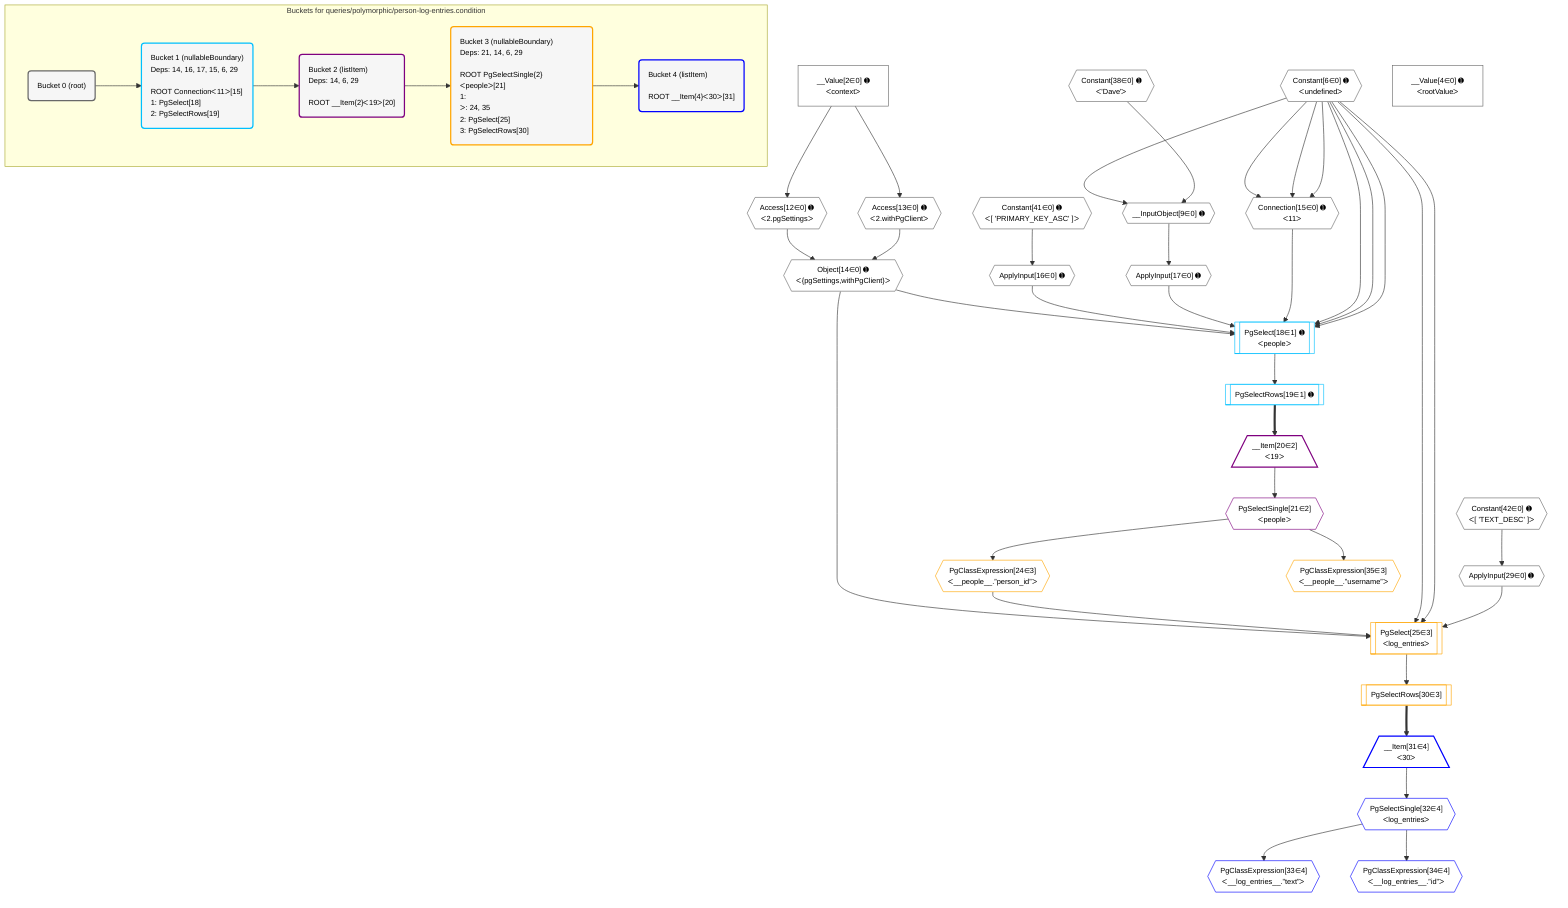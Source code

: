 %%{init: {'themeVariables': { 'fontSize': '12px'}}}%%
graph TD
    classDef path fill:#eee,stroke:#000,color:#000
    classDef plan fill:#fff,stroke-width:1px,color:#000
    classDef itemplan fill:#fff,stroke-width:2px,color:#000
    classDef unbatchedplan fill:#dff,stroke-width:1px,color:#000
    classDef sideeffectplan fill:#fcc,stroke-width:2px,color:#000
    classDef bucket fill:#f6f6f6,color:#000,stroke-width:2px,text-align:left


    %% plan dependencies
    Connection15{{"Connection[15∈0] ➊<br />ᐸ11ᐳ"}}:::plan
    Constant6{{"Constant[6∈0] ➊<br />ᐸundefinedᐳ"}}:::plan
    Constant6 & Constant6 & Constant6 --> Connection15
    __InputObject9{{"__InputObject[9∈0] ➊"}}:::plan
    Constant38{{"Constant[38∈0] ➊<br />ᐸ'Dave'ᐳ"}}:::plan
    Constant6 & Constant38 --> __InputObject9
    Object14{{"Object[14∈0] ➊<br />ᐸ{pgSettings,withPgClient}ᐳ"}}:::plan
    Access12{{"Access[12∈0] ➊<br />ᐸ2.pgSettingsᐳ"}}:::plan
    Access13{{"Access[13∈0] ➊<br />ᐸ2.withPgClientᐳ"}}:::plan
    Access12 & Access13 --> Object14
    __Value2["__Value[2∈0] ➊<br />ᐸcontextᐳ"]:::plan
    __Value2 --> Access12
    __Value2 --> Access13
    ApplyInput16{{"ApplyInput[16∈0] ➊"}}:::plan
    Constant41{{"Constant[41∈0] ➊<br />ᐸ[ 'PRIMARY_KEY_ASC' ]ᐳ"}}:::plan
    Constant41 --> ApplyInput16
    ApplyInput17{{"ApplyInput[17∈0] ➊"}}:::plan
    __InputObject9 --> ApplyInput17
    ApplyInput29{{"ApplyInput[29∈0] ➊"}}:::plan
    Constant42{{"Constant[42∈0] ➊<br />ᐸ[ 'TEXT_DESC' ]ᐳ"}}:::plan
    Constant42 --> ApplyInput29
    __Value4["__Value[4∈0] ➊<br />ᐸrootValueᐳ"]:::plan
    PgSelect18[["PgSelect[18∈1] ➊<br />ᐸpeopleᐳ"]]:::plan
    Object14 & ApplyInput16 & ApplyInput17 & Connection15 & Constant6 & Constant6 & Constant6 --> PgSelect18
    PgSelectRows19[["PgSelectRows[19∈1] ➊"]]:::plan
    PgSelect18 --> PgSelectRows19
    __Item20[/"__Item[20∈2]<br />ᐸ19ᐳ"\]:::itemplan
    PgSelectRows19 ==> __Item20
    PgSelectSingle21{{"PgSelectSingle[21∈2]<br />ᐸpeopleᐳ"}}:::plan
    __Item20 --> PgSelectSingle21
    PgSelect25[["PgSelect[25∈3]<br />ᐸlog_entriesᐳ"]]:::plan
    PgClassExpression24{{"PgClassExpression[24∈3]<br />ᐸ__people__.”person_id”ᐳ"}}:::plan
    Object14 & PgClassExpression24 & Constant6 & Constant6 & ApplyInput29 --> PgSelect25
    PgSelectSingle21 --> PgClassExpression24
    PgSelectRows30[["PgSelectRows[30∈3]"]]:::plan
    PgSelect25 --> PgSelectRows30
    PgClassExpression35{{"PgClassExpression[35∈3]<br />ᐸ__people__.”username”ᐳ"}}:::plan
    PgSelectSingle21 --> PgClassExpression35
    __Item31[/"__Item[31∈4]<br />ᐸ30ᐳ"\]:::itemplan
    PgSelectRows30 ==> __Item31
    PgSelectSingle32{{"PgSelectSingle[32∈4]<br />ᐸlog_entriesᐳ"}}:::plan
    __Item31 --> PgSelectSingle32
    PgClassExpression33{{"PgClassExpression[33∈4]<br />ᐸ__log_entries__.”text”ᐳ"}}:::plan
    PgSelectSingle32 --> PgClassExpression33
    PgClassExpression34{{"PgClassExpression[34∈4]<br />ᐸ__log_entries__.”id”ᐳ"}}:::plan
    PgSelectSingle32 --> PgClassExpression34

    %% define steps

    subgraph "Buckets for queries/polymorphic/person-log-entries.condition"
    Bucket0("Bucket 0 (root)"):::bucket
    classDef bucket0 stroke:#696969
    class Bucket0,__Value2,__Value4,Constant6,__InputObject9,Access12,Access13,Object14,Connection15,ApplyInput16,ApplyInput17,ApplyInput29,Constant38,Constant41,Constant42 bucket0
    Bucket1("Bucket 1 (nullableBoundary)<br />Deps: 14, 16, 17, 15, 6, 29<br /><br />ROOT Connectionᐸ11ᐳ[15]<br />1: PgSelect[18]<br />2: PgSelectRows[19]"):::bucket
    classDef bucket1 stroke:#00bfff
    class Bucket1,PgSelect18,PgSelectRows19 bucket1
    Bucket2("Bucket 2 (listItem)<br />Deps: 14, 6, 29<br /><br />ROOT __Item{2}ᐸ19ᐳ[20]"):::bucket
    classDef bucket2 stroke:#7f007f
    class Bucket2,__Item20,PgSelectSingle21 bucket2
    Bucket3("Bucket 3 (nullableBoundary)<br />Deps: 21, 14, 6, 29<br /><br />ROOT PgSelectSingle{2}ᐸpeopleᐳ[21]<br />1: <br />ᐳ: 24, 35<br />2: PgSelect[25]<br />3: PgSelectRows[30]"):::bucket
    classDef bucket3 stroke:#ffa500
    class Bucket3,PgClassExpression24,PgSelect25,PgSelectRows30,PgClassExpression35 bucket3
    Bucket4("Bucket 4 (listItem)<br /><br />ROOT __Item{4}ᐸ30ᐳ[31]"):::bucket
    classDef bucket4 stroke:#0000ff
    class Bucket4,__Item31,PgSelectSingle32,PgClassExpression33,PgClassExpression34 bucket4
    Bucket0 --> Bucket1
    Bucket1 --> Bucket2
    Bucket2 --> Bucket3
    Bucket3 --> Bucket4
    end